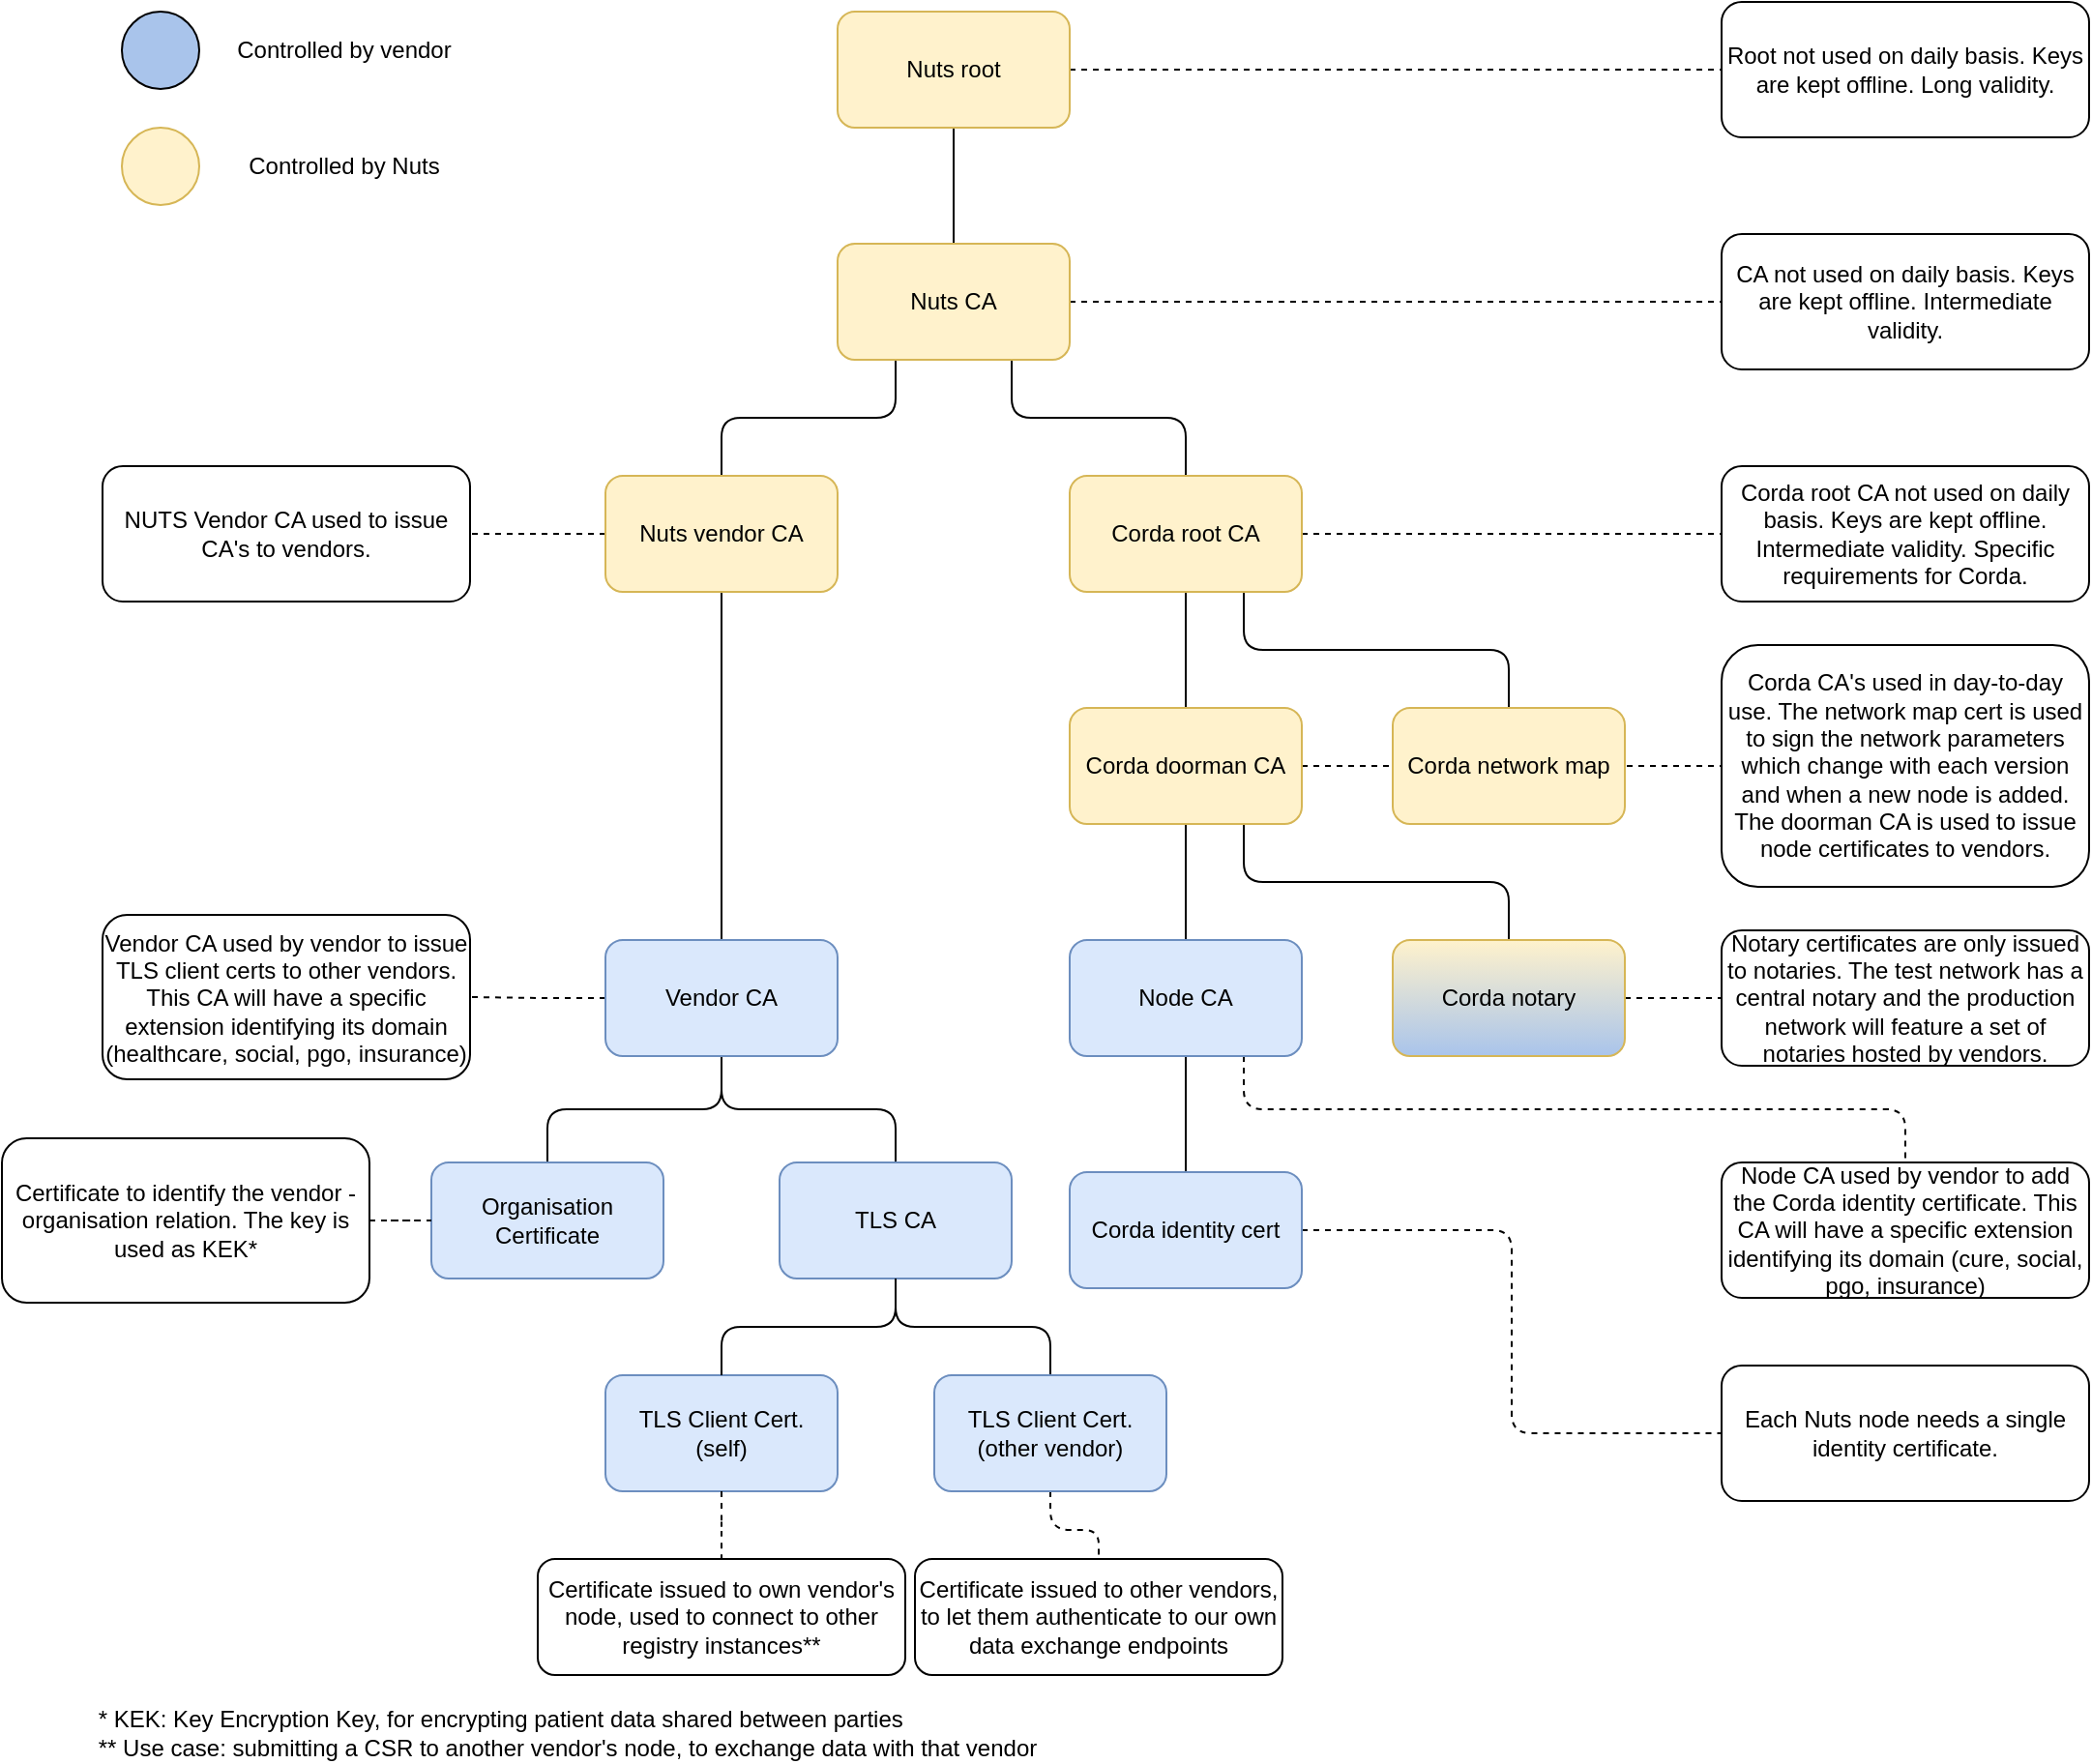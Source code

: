 <mxfile version="12.6.5" type="device"><diagram id="crjlMYSBu4ePyYIc9ZR5" name="Page-1"><mxGraphModel dx="2595" dy="721" grid="1" gridSize="10" guides="1" tooltips="1" connect="1" arrows="1" fold="1" page="1" pageScale="1" pageWidth="1169" pageHeight="827" math="0" shadow="0"><root><mxCell id="0"/><mxCell id="1" parent="0"/><mxCell id="3LlkUb3Dha6Voy_YvNT4-3" style="edgeStyle=orthogonalEdgeStyle;rounded=0;orthogonalLoop=1;jettySize=auto;html=1;exitX=0.5;exitY=1;exitDx=0;exitDy=0;endArrow=none;endFill=0;fontColor=#000000;" parent="1" source="3LlkUb3Dha6Voy_YvNT4-1" target="3LlkUb3Dha6Voy_YvNT4-2" edge="1"><mxGeometry relative="1" as="geometry"/></mxCell><mxCell id="3LlkUb3Dha6Voy_YvNT4-25" style="edgeStyle=orthogonalEdgeStyle;rounded=1;orthogonalLoop=1;jettySize=auto;html=1;exitX=1;exitY=0.5;exitDx=0;exitDy=0;endArrow=none;endFill=0;dashed=1;fontColor=#000000;" parent="1" source="3LlkUb3Dha6Voy_YvNT4-1" target="3LlkUb3Dha6Voy_YvNT4-24" edge="1"><mxGeometry relative="1" as="geometry"/></mxCell><mxCell id="3LlkUb3Dha6Voy_YvNT4-1" value="Nuts root" style="rounded=1;whiteSpace=wrap;html=1;fillColor=#fff2cc;strokeColor=#d6b656;fontColor=#000000;" parent="1" vertex="1"><mxGeometry x="390" y="40" width="120" height="60" as="geometry"/></mxCell><mxCell id="3LlkUb3Dha6Voy_YvNT4-6" style="edgeStyle=orthogonalEdgeStyle;rounded=1;orthogonalLoop=1;jettySize=auto;html=1;exitX=0.25;exitY=1;exitDx=0;exitDy=0;endArrow=none;endFill=0;fontColor=#000000;" parent="1" source="3LlkUb3Dha6Voy_YvNT4-2" target="3LlkUb3Dha6Voy_YvNT4-4" edge="1"><mxGeometry relative="1" as="geometry"/></mxCell><mxCell id="3LlkUb3Dha6Voy_YvNT4-7" style="edgeStyle=orthogonalEdgeStyle;rounded=1;orthogonalLoop=1;jettySize=auto;html=1;exitX=0.75;exitY=1;exitDx=0;exitDy=0;endArrow=none;endFill=0;fontColor=#000000;" parent="1" source="3LlkUb3Dha6Voy_YvNT4-2" target="3LlkUb3Dha6Voy_YvNT4-8" edge="1"><mxGeometry relative="1" as="geometry"><mxPoint x="570" y="280" as="targetPoint"/></mxGeometry></mxCell><mxCell id="3LlkUb3Dha6Voy_YvNT4-27" style="edgeStyle=orthogonalEdgeStyle;rounded=1;orthogonalLoop=1;jettySize=auto;html=1;exitX=1;exitY=0.5;exitDx=0;exitDy=0;dashed=1;endArrow=none;endFill=0;fontColor=#000000;" parent="1" source="3LlkUb3Dha6Voy_YvNT4-2" target="3LlkUb3Dha6Voy_YvNT4-26" edge="1"><mxGeometry relative="1" as="geometry"/></mxCell><mxCell id="3LlkUb3Dha6Voy_YvNT4-2" value="Nuts CA" style="rounded=1;whiteSpace=wrap;html=1;fillColor=#fff2cc;strokeColor=#d6b656;fontColor=#000000;" parent="1" vertex="1"><mxGeometry x="390" y="160" width="120" height="60" as="geometry"/></mxCell><mxCell id="3LlkUb3Dha6Voy_YvNT4-21" style="edgeStyle=orthogonalEdgeStyle;rounded=1;orthogonalLoop=1;jettySize=auto;html=1;exitX=0.5;exitY=1;exitDx=0;exitDy=0;endArrow=none;endFill=0;fontColor=#000000;" parent="1" source="3LlkUb3Dha6Voy_YvNT4-4" target="3LlkUb3Dha6Voy_YvNT4-18" edge="1"><mxGeometry relative="1" as="geometry"/></mxCell><mxCell id="3LlkUb3Dha6Voy_YvNT4-40" style="edgeStyle=orthogonalEdgeStyle;rounded=1;orthogonalLoop=1;jettySize=auto;html=1;exitX=0;exitY=0.5;exitDx=0;exitDy=0;dashed=1;endArrow=none;endFill=0;" parent="1" source="3LlkUb3Dha6Voy_YvNT4-4" target="3LlkUb3Dha6Voy_YvNT4-39" edge="1"><mxGeometry relative="1" as="geometry"/></mxCell><mxCell id="3LlkUb3Dha6Voy_YvNT4-4" value="Nuts vendor CA" style="rounded=1;whiteSpace=wrap;html=1;fillColor=#fff2cc;strokeColor=#d6b656;" parent="1" vertex="1"><mxGeometry x="270" y="280" width="120" height="60" as="geometry"/></mxCell><mxCell id="3LlkUb3Dha6Voy_YvNT4-12" style="edgeStyle=orthogonalEdgeStyle;rounded=1;orthogonalLoop=1;jettySize=auto;html=1;exitX=0.5;exitY=1;exitDx=0;exitDy=0;endArrow=none;endFill=0;fontColor=#000000;" parent="1" source="3LlkUb3Dha6Voy_YvNT4-8" target="3LlkUb3Dha6Voy_YvNT4-10" edge="1"><mxGeometry relative="1" as="geometry"/></mxCell><mxCell id="3LlkUb3Dha6Voy_YvNT4-13" style="edgeStyle=orthogonalEdgeStyle;rounded=1;orthogonalLoop=1;jettySize=auto;html=1;exitX=0.75;exitY=1;exitDx=0;exitDy=0;endArrow=none;endFill=0;fontColor=#000000;" parent="1" source="3LlkUb3Dha6Voy_YvNT4-8" target="3LlkUb3Dha6Voy_YvNT4-11" edge="1"><mxGeometry relative="1" as="geometry"/></mxCell><mxCell id="3LlkUb3Dha6Voy_YvNT4-30" style="edgeStyle=orthogonalEdgeStyle;rounded=1;orthogonalLoop=1;jettySize=auto;html=1;exitX=1;exitY=0.5;exitDx=0;exitDy=0;dashed=1;endArrow=none;endFill=0;fontColor=#000000;" parent="1" source="3LlkUb3Dha6Voy_YvNT4-8" target="3LlkUb3Dha6Voy_YvNT4-28" edge="1"><mxGeometry relative="1" as="geometry"/></mxCell><mxCell id="3LlkUb3Dha6Voy_YvNT4-8" value="Corda root CA" style="rounded=1;whiteSpace=wrap;html=1;fillColor=#fff2cc;strokeColor=#d6b656;fontColor=#000000;" parent="1" vertex="1"><mxGeometry x="510" y="280" width="120" height="60" as="geometry"/></mxCell><mxCell id="3LlkUb3Dha6Voy_YvNT4-16" style="edgeStyle=orthogonalEdgeStyle;rounded=1;orthogonalLoop=1;jettySize=auto;html=1;exitX=0.75;exitY=1;exitDx=0;exitDy=0;endArrow=none;endFill=0;fontColor=#000000;" parent="1" source="3LlkUb3Dha6Voy_YvNT4-10" target="3LlkUb3Dha6Voy_YvNT4-14" edge="1"><mxGeometry relative="1" as="geometry"/></mxCell><mxCell id="3LlkUb3Dha6Voy_YvNT4-17" style="edgeStyle=orthogonalEdgeStyle;rounded=1;orthogonalLoop=1;jettySize=auto;html=1;exitX=0.5;exitY=1;exitDx=0;exitDy=0;endArrow=none;endFill=0;fontColor=#000000;" parent="1" source="3LlkUb3Dha6Voy_YvNT4-10" target="3LlkUb3Dha6Voy_YvNT4-15" edge="1"><mxGeometry relative="1" as="geometry"/></mxCell><mxCell id="3LlkUb3Dha6Voy_YvNT4-32" style="edgeStyle=orthogonalEdgeStyle;rounded=1;orthogonalLoop=1;jettySize=auto;html=1;exitX=1;exitY=0.5;exitDx=0;exitDy=0;dashed=1;endArrow=none;endFill=0;fontColor=#000000;" parent="1" source="3LlkUb3Dha6Voy_YvNT4-10" target="3LlkUb3Dha6Voy_YvNT4-31" edge="1"><mxGeometry relative="1" as="geometry"/></mxCell><mxCell id="3LlkUb3Dha6Voy_YvNT4-10" value="Corda doorman CA" style="rounded=1;whiteSpace=wrap;html=1;fillColor=#fff2cc;strokeColor=#d6b656;fontColor=#000000;" parent="1" vertex="1"><mxGeometry x="510" y="400" width="120" height="60" as="geometry"/></mxCell><mxCell id="3LlkUb3Dha6Voy_YvNT4-11" value="Corda network map" style="rounded=1;whiteSpace=wrap;html=1;fillColor=#fff2cc;strokeColor=#d6b656;fontColor=#000000;" parent="1" vertex="1"><mxGeometry x="677" y="400" width="120" height="60" as="geometry"/></mxCell><mxCell id="3LlkUb3Dha6Voy_YvNT4-34" style="edgeStyle=orthogonalEdgeStyle;rounded=1;orthogonalLoop=1;jettySize=auto;html=1;exitX=1;exitY=0.5;exitDx=0;exitDy=0;dashed=1;endArrow=none;endFill=0;fontColor=#000000;" parent="1" source="3LlkUb3Dha6Voy_YvNT4-14" target="3LlkUb3Dha6Voy_YvNT4-33" edge="1"><mxGeometry relative="1" as="geometry"/></mxCell><mxCell id="3LlkUb3Dha6Voy_YvNT4-14" value="Corda notary" style="rounded=1;whiteSpace=wrap;html=1;fillColor=#fff2cc;strokeColor=#d6b656;gradientColor=#A9C4EB;fontColor=#000000;" parent="1" vertex="1"><mxGeometry x="677" y="520" width="120" height="60" as="geometry"/></mxCell><mxCell id="3LlkUb3Dha6Voy_YvNT4-20" style="edgeStyle=orthogonalEdgeStyle;rounded=1;orthogonalLoop=1;jettySize=auto;html=1;exitX=0.5;exitY=1;exitDx=0;exitDy=0;endArrow=none;endFill=0;fontColor=#000000;" parent="1" source="3LlkUb3Dha6Voy_YvNT4-15" target="3LlkUb3Dha6Voy_YvNT4-19" edge="1"><mxGeometry relative="1" as="geometry"/></mxCell><mxCell id="3LlkUb3Dha6Voy_YvNT4-36" style="edgeStyle=orthogonalEdgeStyle;rounded=1;orthogonalLoop=1;jettySize=auto;html=1;exitX=0.75;exitY=1;exitDx=0;exitDy=0;dashed=1;endArrow=none;endFill=0;fontColor=#000000;" parent="1" source="3LlkUb3Dha6Voy_YvNT4-15" target="3LlkUb3Dha6Voy_YvNT4-35" edge="1"><mxGeometry relative="1" as="geometry"/></mxCell><mxCell id="3LlkUb3Dha6Voy_YvNT4-15" value="Node CA" style="rounded=1;whiteSpace=wrap;html=1;fillColor=#dae8fc;strokeColor=#6c8ebf;fontColor=#000000;" parent="1" vertex="1"><mxGeometry x="510" y="520" width="120" height="60" as="geometry"/></mxCell><mxCell id="3LlkUb3Dha6Voy_YvNT4-23" style="edgeStyle=orthogonalEdgeStyle;rounded=1;orthogonalLoop=1;jettySize=auto;html=1;exitX=0.5;exitY=1;exitDx=0;exitDy=0;endArrow=none;endFill=0;fontColor=#000000;" parent="1" source="3LlkUb3Dha6Voy_YvNT4-18" target="3LlkUb3Dha6Voy_YvNT4-22" edge="1"><mxGeometry relative="1" as="geometry"/></mxCell><mxCell id="3LlkUb3Dha6Voy_YvNT4-42" style="edgeStyle=orthogonalEdgeStyle;rounded=1;orthogonalLoop=1;jettySize=auto;html=1;exitX=0;exitY=0.5;exitDx=0;exitDy=0;dashed=1;endArrow=none;endFill=0;" parent="1" source="3LlkUb3Dha6Voy_YvNT4-18" target="3LlkUb3Dha6Voy_YvNT4-41" edge="1"><mxGeometry relative="1" as="geometry"/></mxCell><mxCell id="lVzdBM2c72_Y7APOLGst-4" value="" style="edgeStyle=orthogonalEdgeStyle;rounded=1;orthogonalLoop=1;jettySize=auto;html=1;endArrow=none;endFill=0;" edge="1" parent="1" source="3LlkUb3Dha6Voy_YvNT4-18" target="lVzdBM2c72_Y7APOLGst-3"><mxGeometry relative="1" as="geometry"/></mxCell><mxCell id="3LlkUb3Dha6Voy_YvNT4-18" value="Vendor CA" style="rounded=1;whiteSpace=wrap;html=1;fillColor=#dae8fc;strokeColor=#6c8ebf;" parent="1" vertex="1"><mxGeometry x="270" y="520" width="120" height="60" as="geometry"/></mxCell><mxCell id="lVzdBM2c72_Y7APOLGst-3" value="Organisation Certificate" style="rounded=1;whiteSpace=wrap;html=1;fillColor=#dae8fc;strokeColor=#6c8ebf;" vertex="1" parent="1"><mxGeometry x="180" y="635" width="120" height="60" as="geometry"/></mxCell><mxCell id="3LlkUb3Dha6Voy_YvNT4-38" style="edgeStyle=orthogonalEdgeStyle;rounded=1;orthogonalLoop=1;jettySize=auto;html=1;exitX=1;exitY=0.5;exitDx=0;exitDy=0;entryX=0;entryY=0.5;entryDx=0;entryDy=0;dashed=1;endArrow=none;endFill=0;fontColor=#000000;" parent="1" source="3LlkUb3Dha6Voy_YvNT4-19" target="3LlkUb3Dha6Voy_YvNT4-37" edge="1"><mxGeometry relative="1" as="geometry"/></mxCell><mxCell id="3LlkUb3Dha6Voy_YvNT4-19" value="Corda identity cert" style="rounded=1;whiteSpace=wrap;html=1;fillColor=#dae8fc;strokeColor=#6c8ebf;fontColor=#000000;" parent="1" vertex="1"><mxGeometry x="510" y="640" width="120" height="60" as="geometry"/></mxCell><mxCell id="3LlkUb3Dha6Voy_YvNT4-44" style="edgeStyle=orthogonalEdgeStyle;rounded=1;orthogonalLoop=1;jettySize=auto;html=1;exitX=0.5;exitY=1;exitDx=0;exitDy=0;dashed=1;endArrow=none;endFill=0;entryX=0.5;entryY=0;entryDx=0;entryDy=0;" parent="1" source="lVzdBM2c72_Y7APOLGst-1" target="3LlkUb3Dha6Voy_YvNT4-43" edge="1"><mxGeometry relative="1" as="geometry"/></mxCell><mxCell id="lVzdBM2c72_Y7APOLGst-2" value="" style="edgeStyle=orthogonalEdgeStyle;rounded=1;orthogonalLoop=1;jettySize=auto;html=1;entryX=0.5;entryY=0;entryDx=0;entryDy=0;endArrow=none;endFill=0;" edge="1" parent="1" source="3LlkUb3Dha6Voy_YvNT4-22" target="lVzdBM2c72_Y7APOLGst-1"><mxGeometry relative="1" as="geometry"/></mxCell><mxCell id="3LlkUb3Dha6Voy_YvNT4-22" value="TLS CA" style="rounded=1;whiteSpace=wrap;html=1;fillColor=#dae8fc;strokeColor=#6c8ebf;" parent="1" vertex="1"><mxGeometry x="360" y="635" width="120" height="60" as="geometry"/></mxCell><mxCell id="lVzdBM2c72_Y7APOLGst-1" value="TLS Client Cert.&lt;br&gt;(other vendor)" style="rounded=1;whiteSpace=wrap;html=1;fillColor=#dae8fc;strokeColor=#6c8ebf;" vertex="1" parent="1"><mxGeometry x="440" y="745" width="120" height="60" as="geometry"/></mxCell><mxCell id="3LlkUb3Dha6Voy_YvNT4-24" value="Root not used on daily basis. Keys are kept offline. Long validity." style="text;html=1;align=center;verticalAlign=middle;whiteSpace=wrap;rounded=1;strokeColor=#000000;fillColor=#ffffff;fontColor=#000000;" parent="1" vertex="1"><mxGeometry x="847" y="35" width="190" height="70" as="geometry"/></mxCell><mxCell id="3LlkUb3Dha6Voy_YvNT4-26" value="CA not used on daily basis. Keys are kept offline. Intermediate validity." style="text;html=1;align=center;verticalAlign=middle;whiteSpace=wrap;rounded=1;strokeColor=#000000;fillColor=#ffffff;fontColor=#000000;" parent="1" vertex="1"><mxGeometry x="847" y="155" width="190" height="70" as="geometry"/></mxCell><mxCell id="3LlkUb3Dha6Voy_YvNT4-28" value="Corda root CA not used on daily basis. Keys are kept offline. Intermediate validity. Specific requirements for Corda." style="text;html=1;align=center;verticalAlign=middle;whiteSpace=wrap;rounded=1;strokeColor=#000000;fillColor=#ffffff;fontColor=#000000;" parent="1" vertex="1"><mxGeometry x="847" y="275" width="190" height="70" as="geometry"/></mxCell><mxCell id="3LlkUb3Dha6Voy_YvNT4-31" value="&lt;div style=&quot;text-align: center&quot;&gt;&lt;span&gt;Corda CA's used in day-to-day use. The network map cert is used to sign the network parameters which change with each version and when a new node is added. The doorman CA is used to issue node certificates to vendors.&lt;/span&gt;&lt;/div&gt;" style="text;html=1;align=center;verticalAlign=middle;whiteSpace=wrap;rounded=1;strokeColor=#000000;fillColor=#ffffff;fontColor=#000000;" parent="1" vertex="1"><mxGeometry x="847" y="367.5" width="190" height="125" as="geometry"/></mxCell><mxCell id="3LlkUb3Dha6Voy_YvNT4-33" value="Notary certificates are only issued to notaries. The test network has a central notary and the production network will feature a set of notaries hosted by vendors." style="text;html=1;align=center;verticalAlign=middle;whiteSpace=wrap;rounded=1;strokeColor=#000000;fillColor=#ffffff;fontColor=#000000;" parent="1" vertex="1"><mxGeometry x="847" y="515" width="190" height="70" as="geometry"/></mxCell><mxCell id="3LlkUb3Dha6Voy_YvNT4-35" value="Node CA used by vendor to add the Corda identity certificate. This CA will have a specific extension identifying its domain (cure, social, pgo, insurance)" style="text;html=1;align=center;verticalAlign=middle;whiteSpace=wrap;rounded=1;strokeColor=#000000;fillColor=#ffffff;fontColor=#000000;" parent="1" vertex="1"><mxGeometry x="847" y="635" width="190" height="70" as="geometry"/></mxCell><mxCell id="3LlkUb3Dha6Voy_YvNT4-37" value="Each Nuts node needs a single identity certificate." style="text;html=1;align=center;verticalAlign=middle;whiteSpace=wrap;rounded=1;strokeColor=#000000;fillColor=#ffffff;fontColor=#000000;" parent="1" vertex="1"><mxGeometry x="847" y="740" width="190" height="70" as="geometry"/></mxCell><mxCell id="3LlkUb3Dha6Voy_YvNT4-39" value="NUTS Vendor CA used to issue CA's to vendors." style="text;html=1;align=center;verticalAlign=middle;whiteSpace=wrap;rounded=1;strokeColor=#000000;fillColor=#ffffff;fontColor=#000000;" parent="1" vertex="1"><mxGeometry x="10" y="275" width="190" height="70" as="geometry"/></mxCell><mxCell id="3LlkUb3Dha6Voy_YvNT4-41" value="Vendor CA used by vendor to issue TLS client certs to other vendors. This CA will have a specific extension identifying its domain (healthcare, social, pgo, insurance)" style="text;html=1;align=center;verticalAlign=middle;whiteSpace=wrap;rounded=1;strokeColor=#000000;fillColor=#ffffff;fontColor=#000000;" parent="1" vertex="1"><mxGeometry x="10" y="507" width="190" height="85" as="geometry"/></mxCell><mxCell id="3LlkUb3Dha6Voy_YvNT4-43" value="Certificate issued to other vendors, to let them authenticate to our own data exchange endpoints" style="text;html=1;align=center;verticalAlign=middle;whiteSpace=wrap;rounded=1;strokeColor=#000000;fillColor=#ffffff;fontColor=#000000;" parent="1" vertex="1"><mxGeometry x="430" y="840" width="190" height="60" as="geometry"/></mxCell><mxCell id="3LlkUb3Dha6Voy_YvNT4-45" value="" style="ellipse;whiteSpace=wrap;html=1;aspect=fixed;rounded=1;strokeColor=#000000;fillColor=#A9C4EB;gradientColor=none;align=center;" parent="1" vertex="1"><mxGeometry x="20" y="40" width="40" height="40" as="geometry"/></mxCell><mxCell id="3LlkUb3Dha6Voy_YvNT4-46" value="Controlled by vendor" style="text;html=1;strokeColor=none;fillColor=none;align=center;verticalAlign=middle;whiteSpace=wrap;rounded=0;" parent="1" vertex="1"><mxGeometry x="70" y="50" width="130" height="20" as="geometry"/></mxCell><mxCell id="3LlkUb3Dha6Voy_YvNT4-47" value="" style="ellipse;whiteSpace=wrap;html=1;aspect=fixed;rounded=1;strokeColor=#d6b656;fillColor=#fff2cc;align=center;" parent="1" vertex="1"><mxGeometry x="20" y="100" width="40" height="40" as="geometry"/></mxCell><mxCell id="3LlkUb3Dha6Voy_YvNT4-48" value="Controlled by Nuts" style="text;html=1;strokeColor=none;fillColor=none;align=center;verticalAlign=middle;whiteSpace=wrap;rounded=0;" parent="1" vertex="1"><mxGeometry x="70" y="110" width="130" height="20" as="geometry"/></mxCell><mxCell id="lVzdBM2c72_Y7APOLGst-6" value="" style="edgeStyle=entityRelationEdgeStyle;rounded=1;orthogonalLoop=1;jettySize=auto;html=1;dashed=1;endArrow=none;endFill=0;" edge="1" parent="1" source="lVzdBM2c72_Y7APOLGst-5" target="lVzdBM2c72_Y7APOLGst-3"><mxGeometry relative="1" as="geometry"/></mxCell><mxCell id="lVzdBM2c72_Y7APOLGst-5" value="Certificate to identify the vendor - organisation relation. The key is used as KEK*" style="text;html=1;align=center;verticalAlign=middle;whiteSpace=wrap;rounded=1;strokeColor=#000000;fillColor=#ffffff;fontColor=#000000;" vertex="1" parent="1"><mxGeometry x="-42" y="622.5" width="190" height="85" as="geometry"/></mxCell><mxCell id="lVzdBM2c72_Y7APOLGst-7" value="&lt;div style=&quot;text-align: left&quot;&gt;&lt;span&gt;* KEK: Key Encryption Key, for encrypting patient data shared between parties&lt;br&gt;&lt;/span&gt;&lt;/div&gt;&lt;div style=&quot;text-align: left&quot;&gt;&lt;span&gt;** Use case: submitting a CSR to another vendor's node, to exchange data with that vendor&lt;/span&gt;&lt;/div&gt;" style="text;html=1;resizable=0;autosize=1;align=center;verticalAlign=middle;points=[];fillColor=none;strokeColor=none;rounded=0;" vertex="1" parent="1"><mxGeometry y="915" width="500" height="30" as="geometry"/></mxCell><mxCell id="lVzdBM2c72_Y7APOLGst-10" value="TLS Client Cert.&lt;br&gt;(self)" style="rounded=1;whiteSpace=wrap;html=1;fillColor=#dae8fc;strokeColor=#6c8ebf;" vertex="1" parent="1"><mxGeometry x="270" y="745" width="120" height="60" as="geometry"/></mxCell><mxCell id="lVzdBM2c72_Y7APOLGst-11" value="" style="edgeStyle=orthogonalEdgeStyle;rounded=1;orthogonalLoop=1;jettySize=auto;html=1;entryX=0.5;entryY=0;entryDx=0;entryDy=0;exitX=0.5;exitY=1;exitDx=0;exitDy=0;endArrow=none;endFill=0;" edge="1" parent="1" source="3LlkUb3Dha6Voy_YvNT4-22" target="lVzdBM2c72_Y7APOLGst-10"><mxGeometry relative="1" as="geometry"><mxPoint x="420" y="720" as="sourcePoint"/><mxPoint x="510" y="755" as="targetPoint"/></mxGeometry></mxCell><mxCell id="lVzdBM2c72_Y7APOLGst-12" value="Certificate issued to own vendor's node, used to connect to other registry instances**" style="text;html=1;align=center;verticalAlign=middle;whiteSpace=wrap;rounded=1;strokeColor=#000000;fillColor=#ffffff;fontColor=#000000;" vertex="1" parent="1"><mxGeometry x="235" y="840" width="190" height="60" as="geometry"/></mxCell><mxCell id="lVzdBM2c72_Y7APOLGst-13" style="edgeStyle=orthogonalEdgeStyle;rounded=1;orthogonalLoop=1;jettySize=auto;html=1;dashed=1;endArrow=none;endFill=0;exitX=0.5;exitY=1;exitDx=0;exitDy=0;" edge="1" parent="1" source="lVzdBM2c72_Y7APOLGst-10" target="lVzdBM2c72_Y7APOLGst-12"><mxGeometry relative="1" as="geometry"><mxPoint x="320" y="815" as="sourcePoint"/><mxPoint x="565" y="850" as="targetPoint"/></mxGeometry></mxCell></root></mxGraphModel></diagram></mxfile>